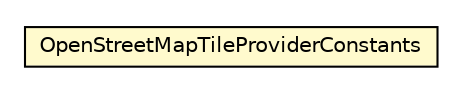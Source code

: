 #!/usr/local/bin/dot
#
# Class diagram 
# Generated by UMLGraph version R5_6-24-gf6e263 (http://www.umlgraph.org/)
#

digraph G {
	edge [fontname="Helvetica",fontsize=10,labelfontname="Helvetica",labelfontsize=10];
	node [fontname="Helvetica",fontsize=10,shape=plaintext];
	nodesep=0.25;
	ranksep=0.5;
	// org.osmdroid.tileprovider.constants.OpenStreetMapTileProviderConstants
	c22940 [label=<<table title="org.osmdroid.tileprovider.constants.OpenStreetMapTileProviderConstants" border="0" cellborder="1" cellspacing="0" cellpadding="2" port="p" bgcolor="lemonChiffon" href="./OpenStreetMapTileProviderConstants.html">
		<tr><td><table border="0" cellspacing="0" cellpadding="1">
<tr><td align="center" balign="center"> OpenStreetMapTileProviderConstants </td></tr>
		</table></td></tr>
		</table>>, URL="./OpenStreetMapTileProviderConstants.html", fontname="Helvetica", fontcolor="black", fontsize=10.0];
}

